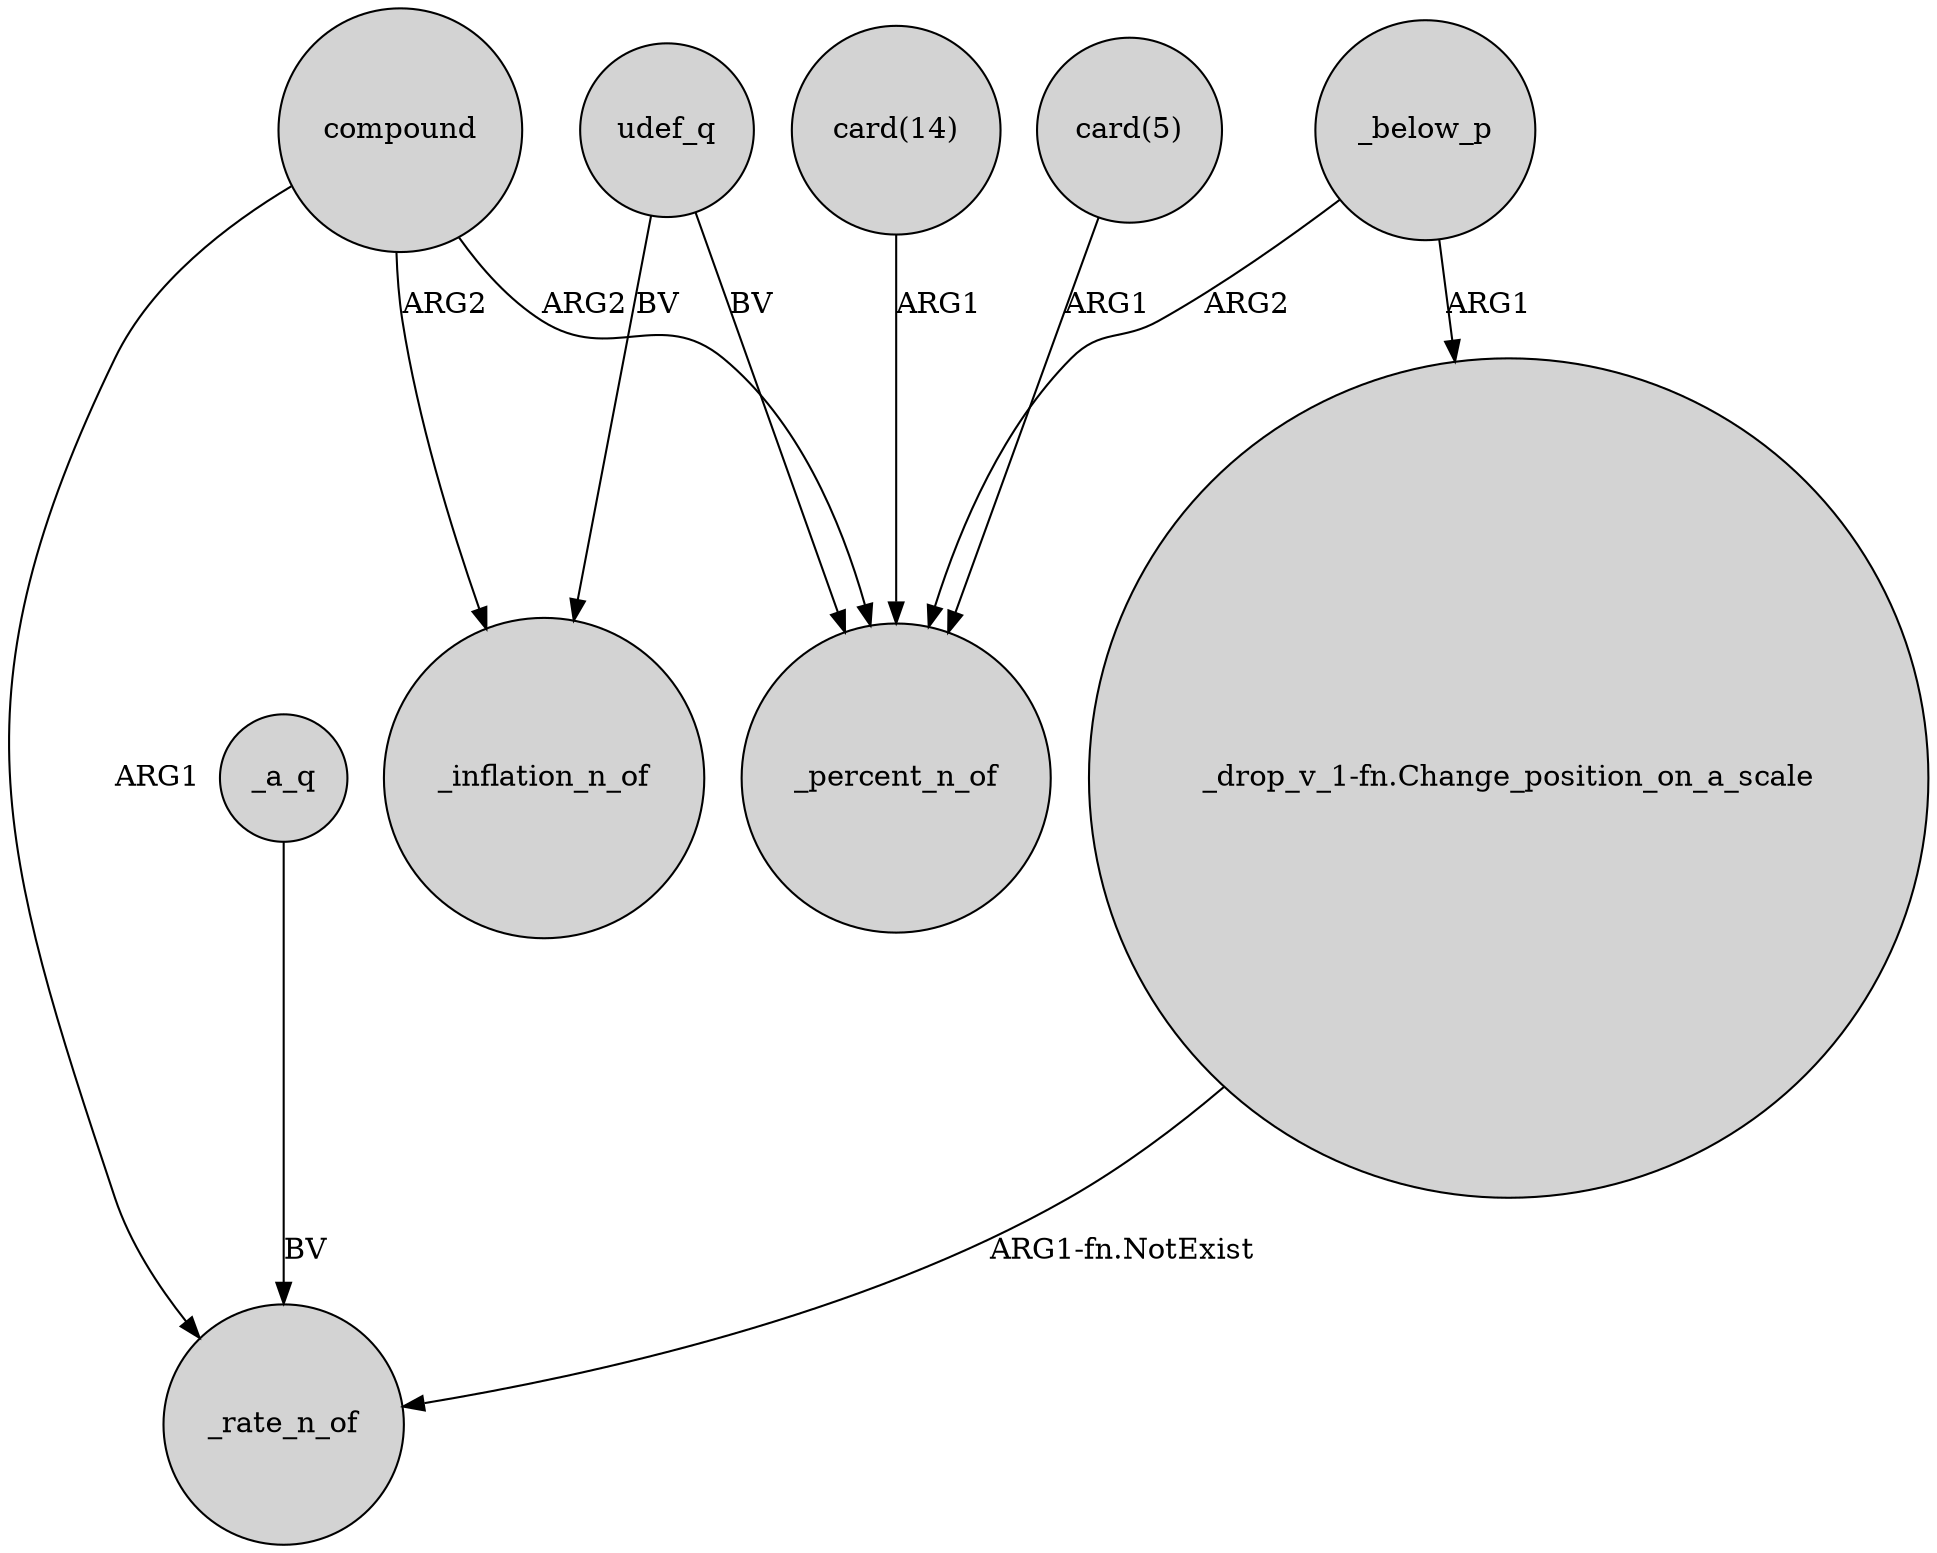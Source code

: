 digraph {
	node [shape=circle style=filled]
	compound -> _rate_n_of [label=ARG1]
	udef_q -> _inflation_n_of [label=BV]
	"card(5)" -> _percent_n_of [label=ARG1]
	_a_q -> _rate_n_of [label=BV]
	udef_q -> _percent_n_of [label=BV]
	compound -> _inflation_n_of [label=ARG2]
	compound -> _percent_n_of [label=ARG2]
	_below_p -> _percent_n_of [label=ARG2]
	"card(14)" -> _percent_n_of [label=ARG1]
	"_drop_v_1-fn.Change_position_on_a_scale" -> _rate_n_of [label="ARG1-fn.NotExist"]
	_below_p -> "_drop_v_1-fn.Change_position_on_a_scale" [label=ARG1]
}
